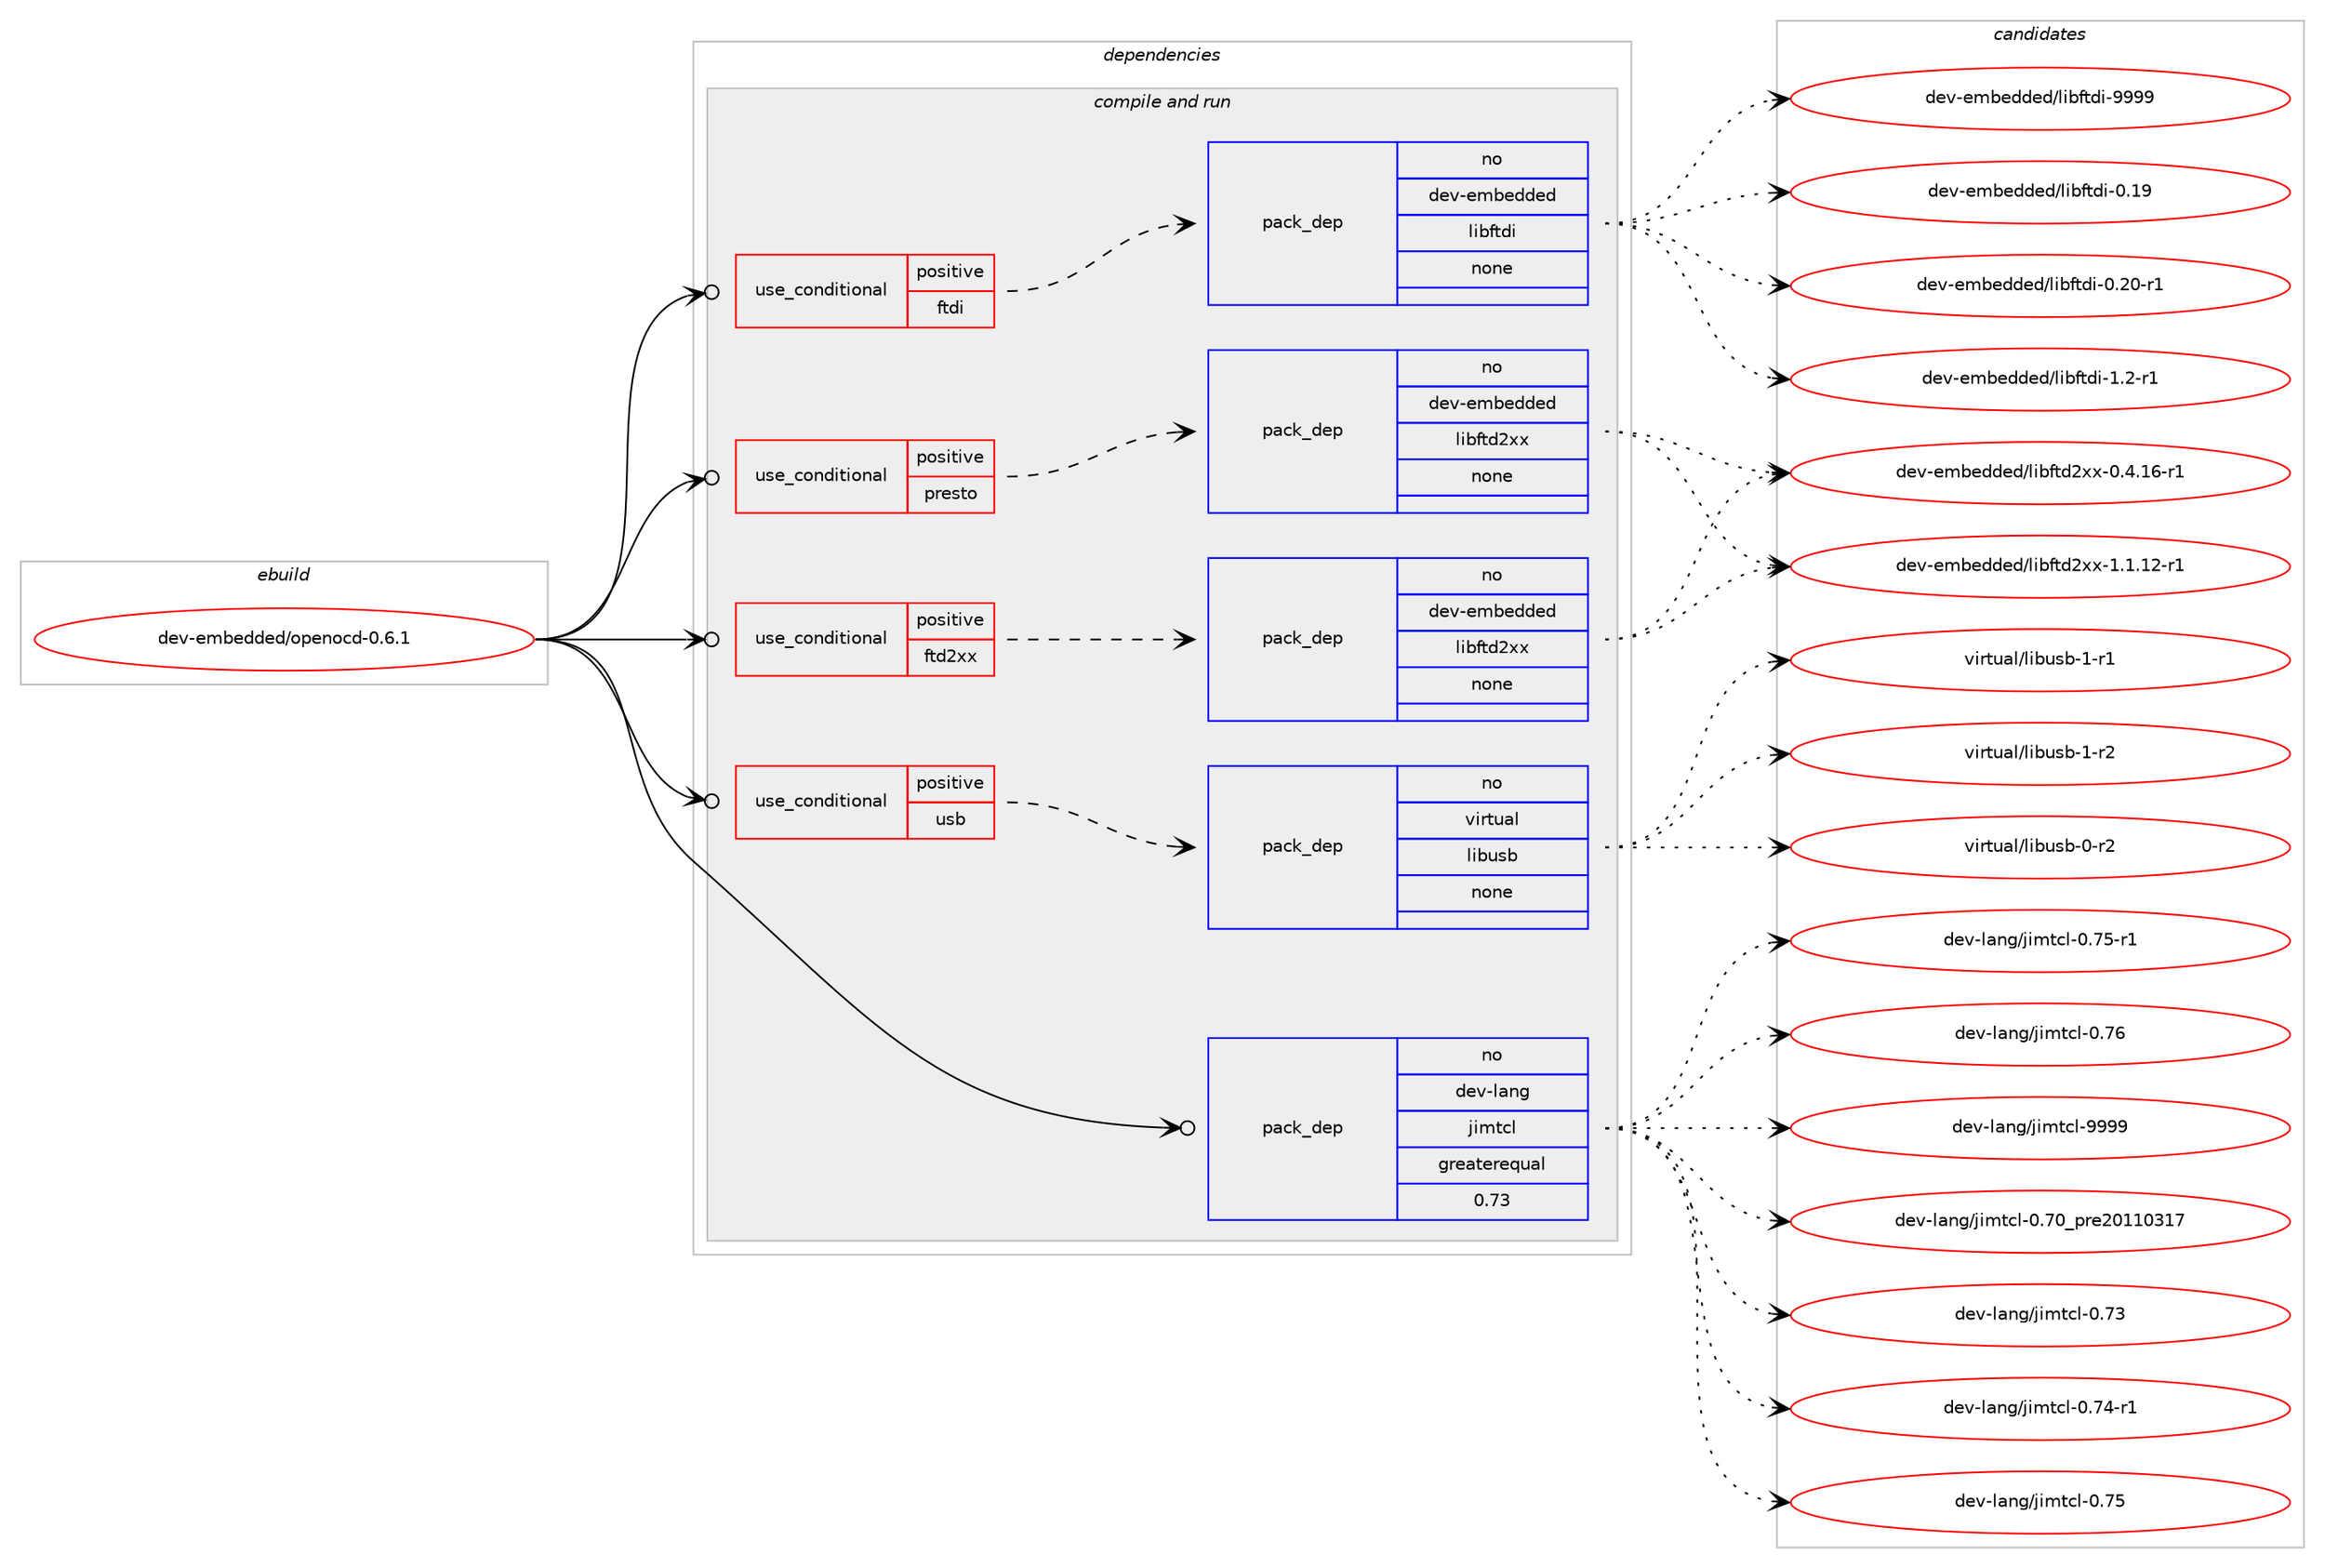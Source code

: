 digraph prolog {

# *************
# Graph options
# *************

newrank=true;
concentrate=true;
compound=true;
graph [rankdir=LR,fontname=Helvetica,fontsize=10,ranksep=1.5];#, ranksep=2.5, nodesep=0.2];
edge  [arrowhead=vee];
node  [fontname=Helvetica,fontsize=10];

# **********
# The ebuild
# **********

subgraph cluster_leftcol {
color=gray;
rank=same;
label=<<i>ebuild</i>>;
id [label="dev-embedded/openocd-0.6.1", color=red, width=4, href="../dev-embedded/openocd-0.6.1.svg"];
}

# ****************
# The dependencies
# ****************

subgraph cluster_midcol {
color=gray;
label=<<i>dependencies</i>>;
subgraph cluster_compile {
fillcolor="#eeeeee";
style=filled;
label=<<i>compile</i>>;
}
subgraph cluster_compileandrun {
fillcolor="#eeeeee";
style=filled;
label=<<i>compile and run</i>>;
subgraph cond17536 {
dependency71993 [label=<<TABLE BORDER="0" CELLBORDER="1" CELLSPACING="0" CELLPADDING="4"><TR><TD ROWSPAN="3" CELLPADDING="10">use_conditional</TD></TR><TR><TD>positive</TD></TR><TR><TD>ftd2xx</TD></TR></TABLE>>, shape=none, color=red];
subgraph pack52852 {
dependency71994 [label=<<TABLE BORDER="0" CELLBORDER="1" CELLSPACING="0" CELLPADDING="4" WIDTH="220"><TR><TD ROWSPAN="6" CELLPADDING="30">pack_dep</TD></TR><TR><TD WIDTH="110">no</TD></TR><TR><TD>dev-embedded</TD></TR><TR><TD>libftd2xx</TD></TR><TR><TD>none</TD></TR><TR><TD></TD></TR></TABLE>>, shape=none, color=blue];
}
dependency71993:e -> dependency71994:w [weight=20,style="dashed",arrowhead="vee"];
}
id:e -> dependency71993:w [weight=20,style="solid",arrowhead="odotvee"];
subgraph cond17537 {
dependency71995 [label=<<TABLE BORDER="0" CELLBORDER="1" CELLSPACING="0" CELLPADDING="4"><TR><TD ROWSPAN="3" CELLPADDING="10">use_conditional</TD></TR><TR><TD>positive</TD></TR><TR><TD>ftdi</TD></TR></TABLE>>, shape=none, color=red];
subgraph pack52853 {
dependency71996 [label=<<TABLE BORDER="0" CELLBORDER="1" CELLSPACING="0" CELLPADDING="4" WIDTH="220"><TR><TD ROWSPAN="6" CELLPADDING="30">pack_dep</TD></TR><TR><TD WIDTH="110">no</TD></TR><TR><TD>dev-embedded</TD></TR><TR><TD>libftdi</TD></TR><TR><TD>none</TD></TR><TR><TD></TD></TR></TABLE>>, shape=none, color=blue];
}
dependency71995:e -> dependency71996:w [weight=20,style="dashed",arrowhead="vee"];
}
id:e -> dependency71995:w [weight=20,style="solid",arrowhead="odotvee"];
subgraph cond17538 {
dependency71997 [label=<<TABLE BORDER="0" CELLBORDER="1" CELLSPACING="0" CELLPADDING="4"><TR><TD ROWSPAN="3" CELLPADDING="10">use_conditional</TD></TR><TR><TD>positive</TD></TR><TR><TD>presto</TD></TR></TABLE>>, shape=none, color=red];
subgraph pack52854 {
dependency71998 [label=<<TABLE BORDER="0" CELLBORDER="1" CELLSPACING="0" CELLPADDING="4" WIDTH="220"><TR><TD ROWSPAN="6" CELLPADDING="30">pack_dep</TD></TR><TR><TD WIDTH="110">no</TD></TR><TR><TD>dev-embedded</TD></TR><TR><TD>libftd2xx</TD></TR><TR><TD>none</TD></TR><TR><TD></TD></TR></TABLE>>, shape=none, color=blue];
}
dependency71997:e -> dependency71998:w [weight=20,style="dashed",arrowhead="vee"];
}
id:e -> dependency71997:w [weight=20,style="solid",arrowhead="odotvee"];
subgraph cond17539 {
dependency71999 [label=<<TABLE BORDER="0" CELLBORDER="1" CELLSPACING="0" CELLPADDING="4"><TR><TD ROWSPAN="3" CELLPADDING="10">use_conditional</TD></TR><TR><TD>positive</TD></TR><TR><TD>usb</TD></TR></TABLE>>, shape=none, color=red];
subgraph pack52855 {
dependency72000 [label=<<TABLE BORDER="0" CELLBORDER="1" CELLSPACING="0" CELLPADDING="4" WIDTH="220"><TR><TD ROWSPAN="6" CELLPADDING="30">pack_dep</TD></TR><TR><TD WIDTH="110">no</TD></TR><TR><TD>virtual</TD></TR><TR><TD>libusb</TD></TR><TR><TD>none</TD></TR><TR><TD></TD></TR></TABLE>>, shape=none, color=blue];
}
dependency71999:e -> dependency72000:w [weight=20,style="dashed",arrowhead="vee"];
}
id:e -> dependency71999:w [weight=20,style="solid",arrowhead="odotvee"];
subgraph pack52856 {
dependency72001 [label=<<TABLE BORDER="0" CELLBORDER="1" CELLSPACING="0" CELLPADDING="4" WIDTH="220"><TR><TD ROWSPAN="6" CELLPADDING="30">pack_dep</TD></TR><TR><TD WIDTH="110">no</TD></TR><TR><TD>dev-lang</TD></TR><TR><TD>jimtcl</TD></TR><TR><TD>greaterequal</TD></TR><TR><TD>0.73</TD></TR></TABLE>>, shape=none, color=blue];
}
id:e -> dependency72001:w [weight=20,style="solid",arrowhead="odotvee"];
}
subgraph cluster_run {
fillcolor="#eeeeee";
style=filled;
label=<<i>run</i>>;
}
}

# **************
# The candidates
# **************

subgraph cluster_choices {
rank=same;
color=gray;
label=<<i>candidates</i>>;

subgraph choice52852 {
color=black;
nodesep=1;
choice1001011184510110998101100100101100471081059810211610050120120454846524649544511449 [label="dev-embedded/libftd2xx-0.4.16-r1", color=red, width=4,href="../dev-embedded/libftd2xx-0.4.16-r1.svg"];
choice1001011184510110998101100100101100471081059810211610050120120454946494649504511449 [label="dev-embedded/libftd2xx-1.1.12-r1", color=red, width=4,href="../dev-embedded/libftd2xx-1.1.12-r1.svg"];
dependency71994:e -> choice1001011184510110998101100100101100471081059810211610050120120454846524649544511449:w [style=dotted,weight="100"];
dependency71994:e -> choice1001011184510110998101100100101100471081059810211610050120120454946494649504511449:w [style=dotted,weight="100"];
}
subgraph choice52853 {
color=black;
nodesep=1;
choice100101118451011099810110010010110047108105981021161001054548464957 [label="dev-embedded/libftdi-0.19", color=red, width=4,href="../dev-embedded/libftdi-0.19.svg"];
choice1001011184510110998101100100101100471081059810211610010545484650484511449 [label="dev-embedded/libftdi-0.20-r1", color=red, width=4,href="../dev-embedded/libftdi-0.20-r1.svg"];
choice10010111845101109981011001001011004710810598102116100105454946504511449 [label="dev-embedded/libftdi-1.2-r1", color=red, width=4,href="../dev-embedded/libftdi-1.2-r1.svg"];
choice100101118451011099810110010010110047108105981021161001054557575757 [label="dev-embedded/libftdi-9999", color=red, width=4,href="../dev-embedded/libftdi-9999.svg"];
dependency71996:e -> choice100101118451011099810110010010110047108105981021161001054548464957:w [style=dotted,weight="100"];
dependency71996:e -> choice1001011184510110998101100100101100471081059810211610010545484650484511449:w [style=dotted,weight="100"];
dependency71996:e -> choice10010111845101109981011001001011004710810598102116100105454946504511449:w [style=dotted,weight="100"];
dependency71996:e -> choice100101118451011099810110010010110047108105981021161001054557575757:w [style=dotted,weight="100"];
}
subgraph choice52854 {
color=black;
nodesep=1;
choice1001011184510110998101100100101100471081059810211610050120120454846524649544511449 [label="dev-embedded/libftd2xx-0.4.16-r1", color=red, width=4,href="../dev-embedded/libftd2xx-0.4.16-r1.svg"];
choice1001011184510110998101100100101100471081059810211610050120120454946494649504511449 [label="dev-embedded/libftd2xx-1.1.12-r1", color=red, width=4,href="../dev-embedded/libftd2xx-1.1.12-r1.svg"];
dependency71998:e -> choice1001011184510110998101100100101100471081059810211610050120120454846524649544511449:w [style=dotted,weight="100"];
dependency71998:e -> choice1001011184510110998101100100101100471081059810211610050120120454946494649504511449:w [style=dotted,weight="100"];
}
subgraph choice52855 {
color=black;
nodesep=1;
choice1181051141161179710847108105981171159845484511450 [label="virtual/libusb-0-r2", color=red, width=4,href="../virtual/libusb-0-r2.svg"];
choice1181051141161179710847108105981171159845494511449 [label="virtual/libusb-1-r1", color=red, width=4,href="../virtual/libusb-1-r1.svg"];
choice1181051141161179710847108105981171159845494511450 [label="virtual/libusb-1-r2", color=red, width=4,href="../virtual/libusb-1-r2.svg"];
dependency72000:e -> choice1181051141161179710847108105981171159845484511450:w [style=dotted,weight="100"];
dependency72000:e -> choice1181051141161179710847108105981171159845494511449:w [style=dotted,weight="100"];
dependency72000:e -> choice1181051141161179710847108105981171159845494511450:w [style=dotted,weight="100"];
}
subgraph choice52856 {
color=black;
nodesep=1;
choice100101118451089711010347106105109116991084548465548951121141015048494948514955 [label="dev-lang/jimtcl-0.70_pre20110317", color=red, width=4,href="../dev-lang/jimtcl-0.70_pre20110317.svg"];
choice100101118451089711010347106105109116991084548465551 [label="dev-lang/jimtcl-0.73", color=red, width=4,href="../dev-lang/jimtcl-0.73.svg"];
choice1001011184510897110103471061051091169910845484655524511449 [label="dev-lang/jimtcl-0.74-r1", color=red, width=4,href="../dev-lang/jimtcl-0.74-r1.svg"];
choice100101118451089711010347106105109116991084548465553 [label="dev-lang/jimtcl-0.75", color=red, width=4,href="../dev-lang/jimtcl-0.75.svg"];
choice1001011184510897110103471061051091169910845484655534511449 [label="dev-lang/jimtcl-0.75-r1", color=red, width=4,href="../dev-lang/jimtcl-0.75-r1.svg"];
choice100101118451089711010347106105109116991084548465554 [label="dev-lang/jimtcl-0.76", color=red, width=4,href="../dev-lang/jimtcl-0.76.svg"];
choice100101118451089711010347106105109116991084557575757 [label="dev-lang/jimtcl-9999", color=red, width=4,href="../dev-lang/jimtcl-9999.svg"];
dependency72001:e -> choice100101118451089711010347106105109116991084548465548951121141015048494948514955:w [style=dotted,weight="100"];
dependency72001:e -> choice100101118451089711010347106105109116991084548465551:w [style=dotted,weight="100"];
dependency72001:e -> choice1001011184510897110103471061051091169910845484655524511449:w [style=dotted,weight="100"];
dependency72001:e -> choice100101118451089711010347106105109116991084548465553:w [style=dotted,weight="100"];
dependency72001:e -> choice1001011184510897110103471061051091169910845484655534511449:w [style=dotted,weight="100"];
dependency72001:e -> choice100101118451089711010347106105109116991084548465554:w [style=dotted,weight="100"];
dependency72001:e -> choice100101118451089711010347106105109116991084557575757:w [style=dotted,weight="100"];
}
}

}
